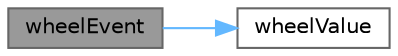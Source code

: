 digraph "wheelEvent"
{
 // LATEX_PDF_SIZE
  bgcolor="transparent";
  edge [fontname=Helvetica,fontsize=10,labelfontname=Helvetica,labelfontsize=10];
  node [fontname=Helvetica,fontsize=10,shape=box,height=0.2,width=0.4];
  rankdir="LR";
  Node1 [id="Node000001",label="wheelEvent",height=0.2,width=0.4,color="gray40", fillcolor="grey60", style="filled", fontcolor="black",tooltip="重写滚轮事件，处理滚动和返回顶部按钮显示逻辑"];
  Node1 -> Node2 [id="edge1_Node000001_Node000002",color="steelblue1",style="solid",tooltip=" "];
  Node2 [id="Node000002",label="wheelValue",height=0.2,width=0.4,color="grey40", fillcolor="white", style="filled",URL="$class_my_scroll_area.html#ad95e84387b161599e4f845564314e8f8",tooltip="滚轮事件触发的信号，传递当前滚动条值"];
}
